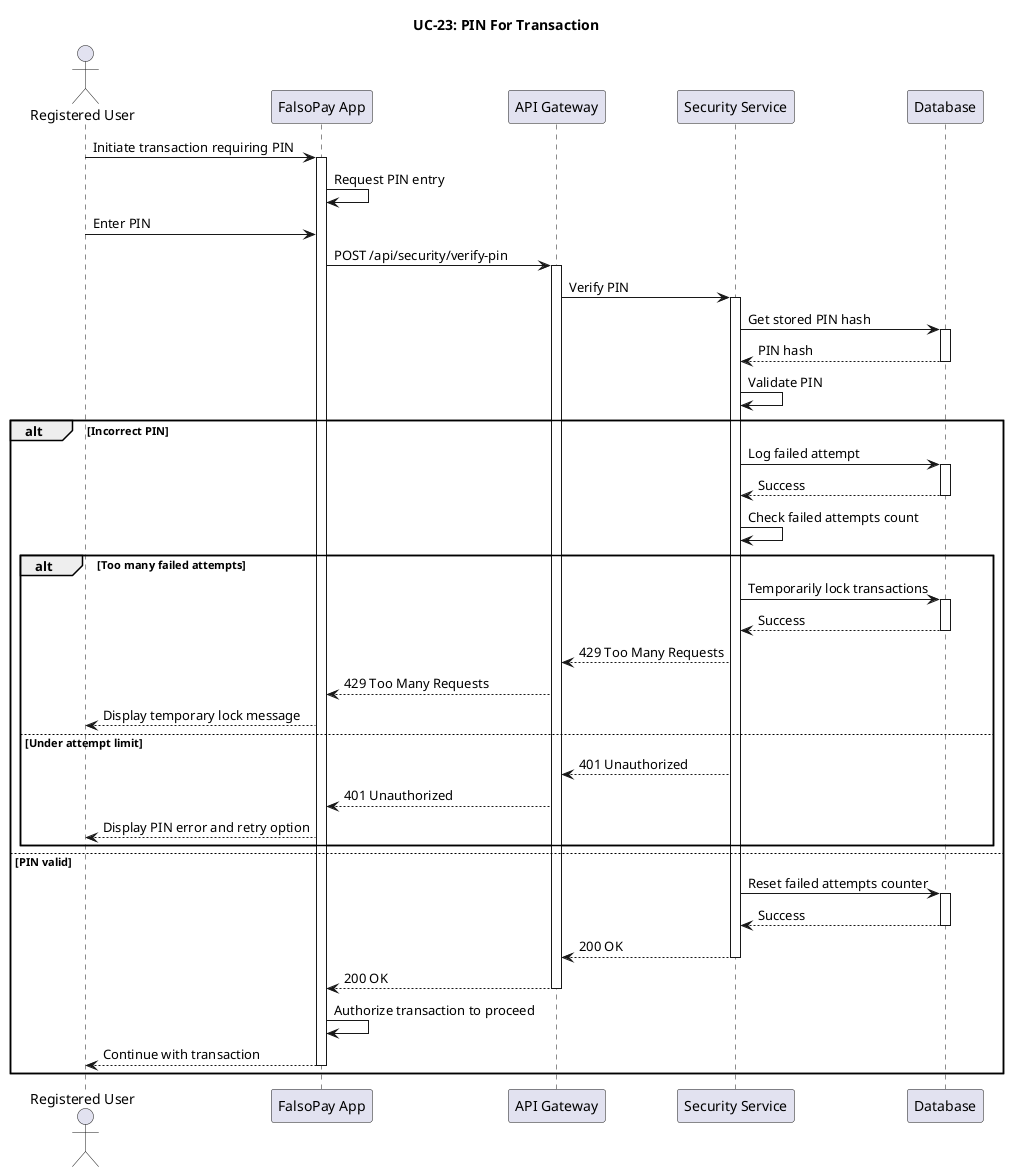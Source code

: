@startuml UC23-PINForTransaction

actor "Registered User" as User
participant "FalsoPay App" as App
participant "API Gateway" as Gateway
participant "Security Service" as SecService
participant "Database" as DB

title UC-23: PIN For Transaction

User -> App: Initiate transaction requiring PIN
activate App

App -> App: Request PIN entry
User -> App: Enter PIN

App -> Gateway: POST /api/security/verify-pin
activate Gateway

Gateway -> SecService: Verify PIN
activate SecService

SecService -> DB: Get stored PIN hash
activate DB
DB --> SecService: PIN hash
deactivate DB

SecService -> SecService: Validate PIN

alt Incorrect PIN
    SecService -> DB: Log failed attempt
    activate DB
    DB --> SecService: Success
    deactivate DB
    
    SecService -> SecService: Check failed attempts count
    
    alt Too many failed attempts
        SecService -> DB: Temporarily lock transactions
        activate DB
        DB --> SecService: Success
        deactivate DB
        
        SecService --> Gateway: 429 Too Many Requests
        Gateway --> App: 429 Too Many Requests
        App --> User: Display temporary lock message
    else Under attempt limit
        SecService --> Gateway: 401 Unauthorized
        Gateway --> App: 401 Unauthorized
        App --> User: Display PIN error and retry option
    end
else PIN valid
    SecService -> DB: Reset failed attempts counter
    activate DB
    DB --> SecService: Success
    deactivate DB
    
    SecService --> Gateway: 200 OK
    deactivate SecService
    
    Gateway --> App: 200 OK
    deactivate Gateway
    
    App -> App: Authorize transaction to proceed
    App --> User: Continue with transaction
    deactivate App
end

@enduml 